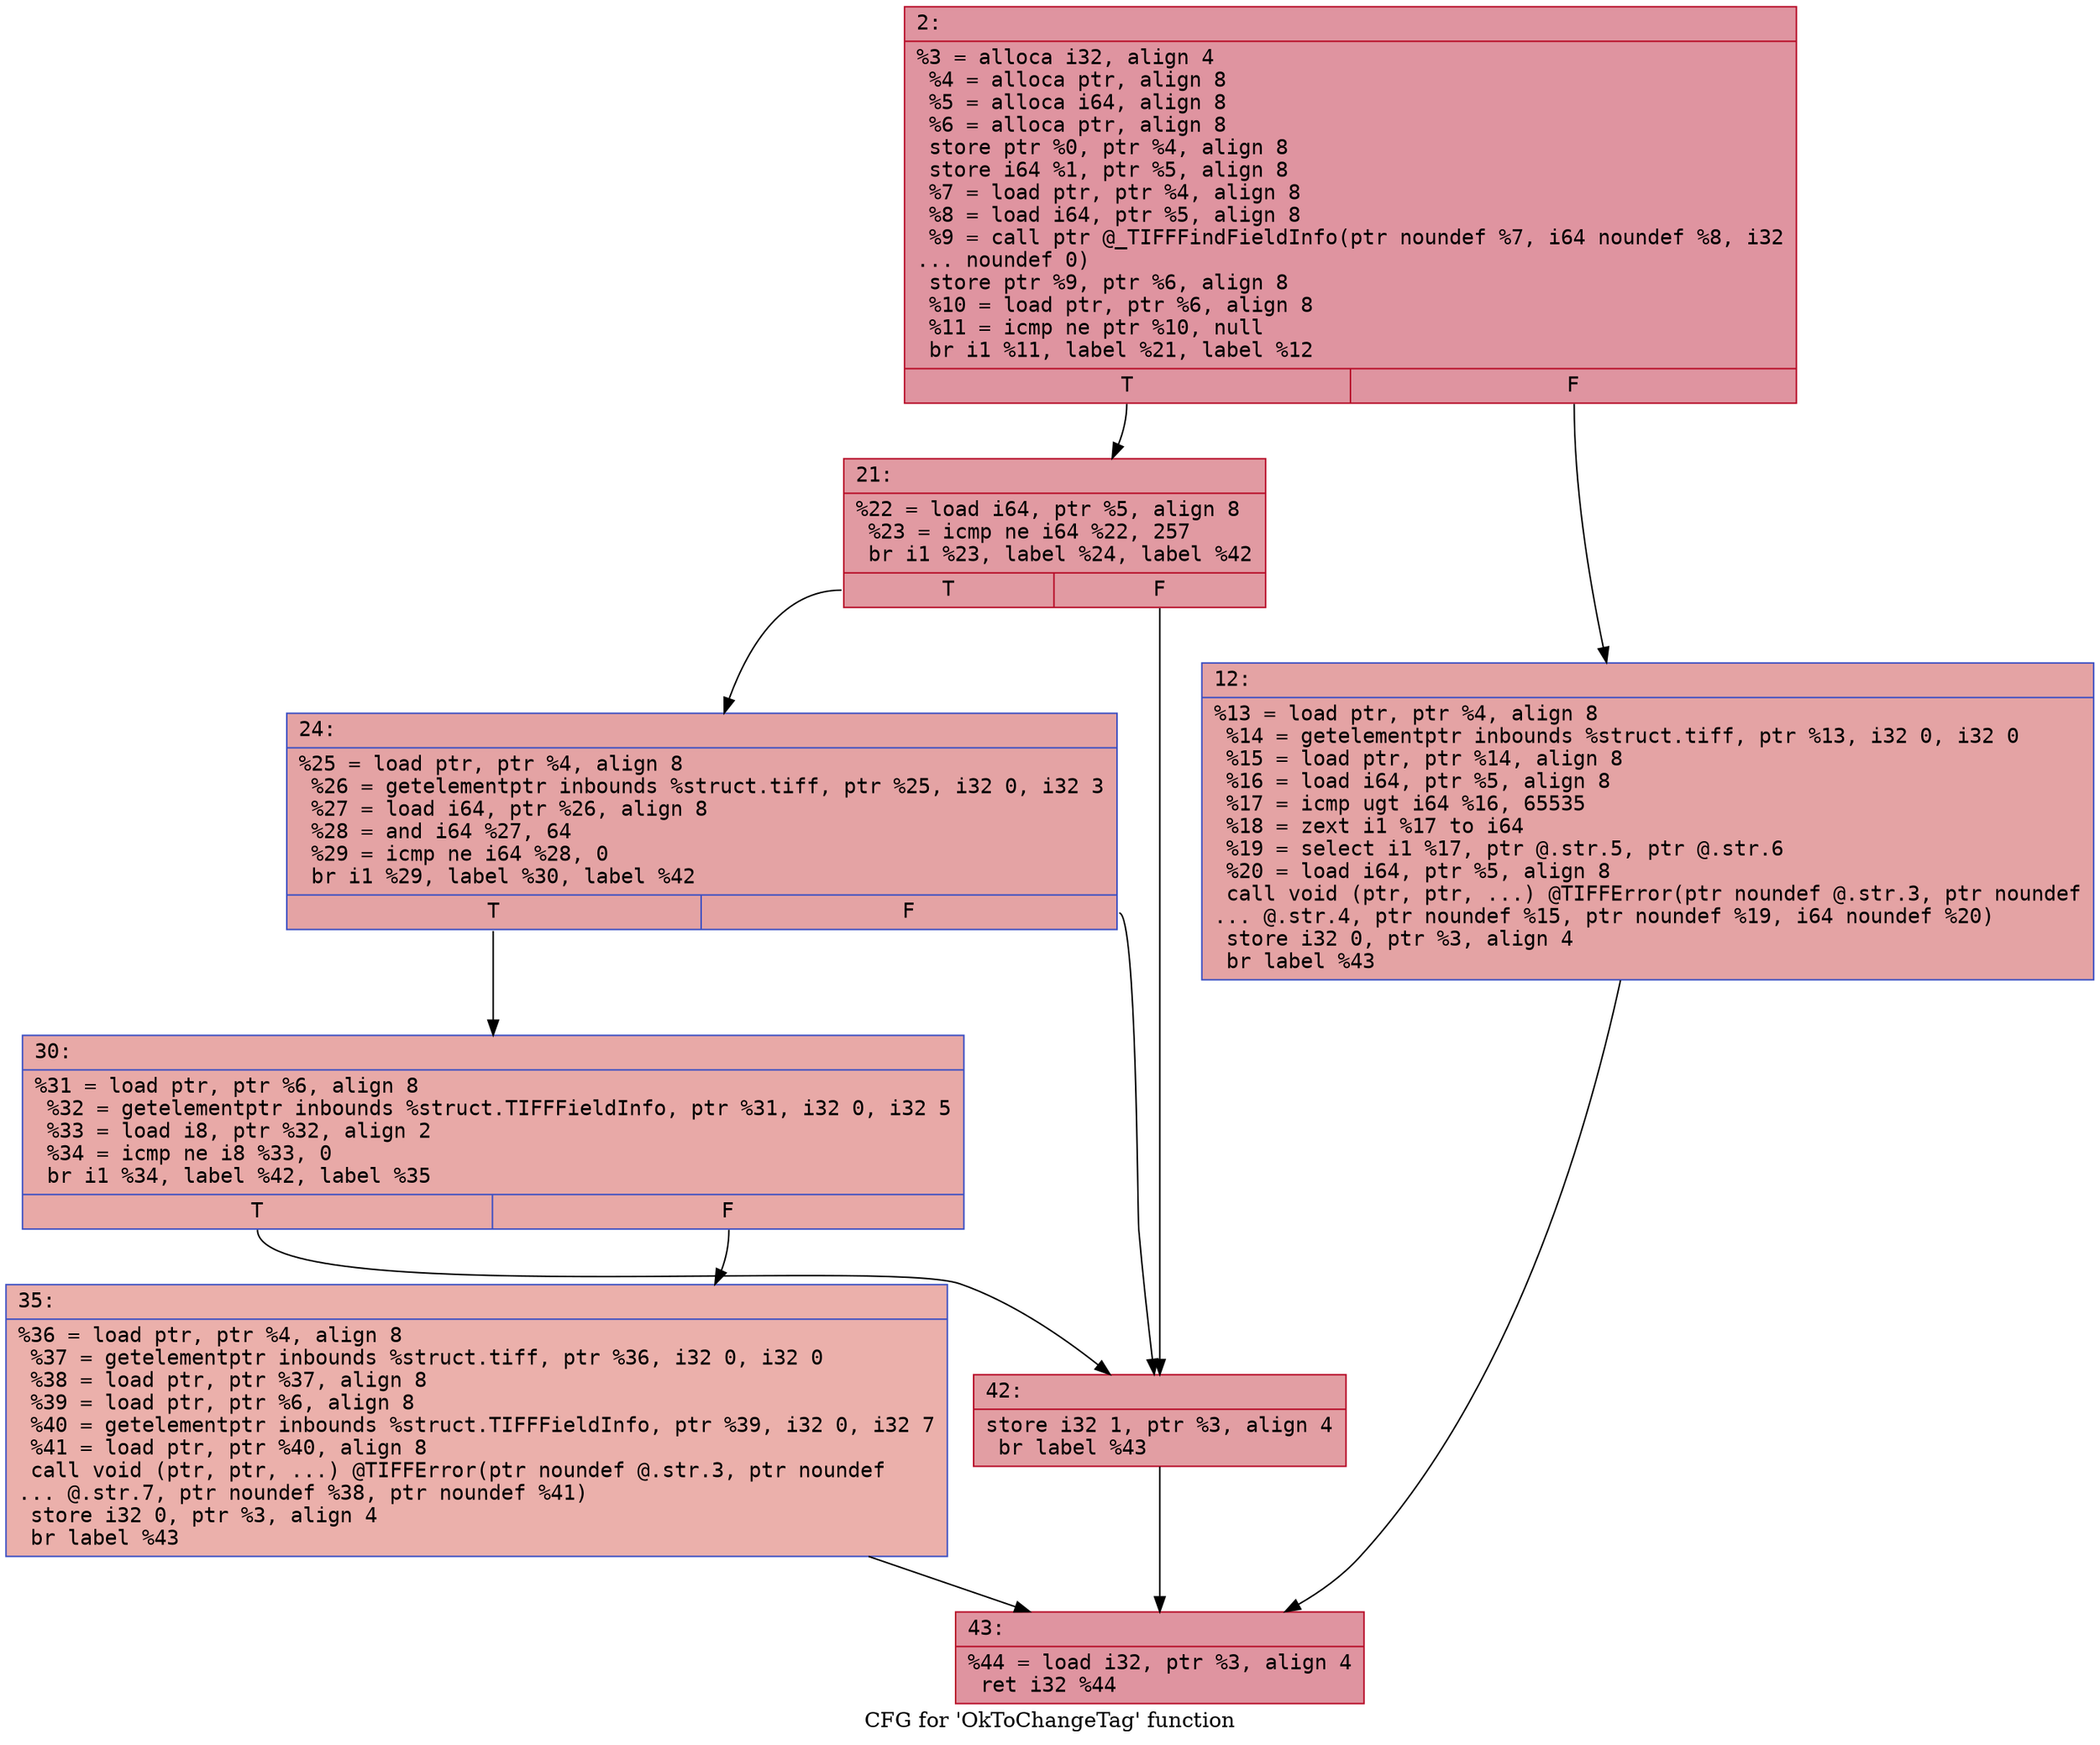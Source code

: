 digraph "CFG for 'OkToChangeTag' function" {
	label="CFG for 'OkToChangeTag' function";

	Node0x6000015d2620 [shape=record,color="#b70d28ff", style=filled, fillcolor="#b70d2870" fontname="Courier",label="{2:\l|  %3 = alloca i32, align 4\l  %4 = alloca ptr, align 8\l  %5 = alloca i64, align 8\l  %6 = alloca ptr, align 8\l  store ptr %0, ptr %4, align 8\l  store i64 %1, ptr %5, align 8\l  %7 = load ptr, ptr %4, align 8\l  %8 = load i64, ptr %5, align 8\l  %9 = call ptr @_TIFFFindFieldInfo(ptr noundef %7, i64 noundef %8, i32\l... noundef 0)\l  store ptr %9, ptr %6, align 8\l  %10 = load ptr, ptr %6, align 8\l  %11 = icmp ne ptr %10, null\l  br i1 %11, label %21, label %12\l|{<s0>T|<s1>F}}"];
	Node0x6000015d2620:s0 -> Node0x6000015d26c0[tooltip="2 -> 21\nProbability 62.50%" ];
	Node0x6000015d2620:s1 -> Node0x6000015d2670[tooltip="2 -> 12\nProbability 37.50%" ];
	Node0x6000015d2670 [shape=record,color="#3d50c3ff", style=filled, fillcolor="#c32e3170" fontname="Courier",label="{12:\l|  %13 = load ptr, ptr %4, align 8\l  %14 = getelementptr inbounds %struct.tiff, ptr %13, i32 0, i32 0\l  %15 = load ptr, ptr %14, align 8\l  %16 = load i64, ptr %5, align 8\l  %17 = icmp ugt i64 %16, 65535\l  %18 = zext i1 %17 to i64\l  %19 = select i1 %17, ptr @.str.5, ptr @.str.6\l  %20 = load i64, ptr %5, align 8\l  call void (ptr, ptr, ...) @TIFFError(ptr noundef @.str.3, ptr noundef\l... @.str.4, ptr noundef %15, ptr noundef %19, i64 noundef %20)\l  store i32 0, ptr %3, align 4\l  br label %43\l}"];
	Node0x6000015d2670 -> Node0x6000015d2850[tooltip="12 -> 43\nProbability 100.00%" ];
	Node0x6000015d26c0 [shape=record,color="#b70d28ff", style=filled, fillcolor="#bb1b2c70" fontname="Courier",label="{21:\l|  %22 = load i64, ptr %5, align 8\l  %23 = icmp ne i64 %22, 257\l  br i1 %23, label %24, label %42\l|{<s0>T|<s1>F}}"];
	Node0x6000015d26c0:s0 -> Node0x6000015d2710[tooltip="21 -> 24\nProbability 50.00%" ];
	Node0x6000015d26c0:s1 -> Node0x6000015d2800[tooltip="21 -> 42\nProbability 50.00%" ];
	Node0x6000015d2710 [shape=record,color="#3d50c3ff", style=filled, fillcolor="#c32e3170" fontname="Courier",label="{24:\l|  %25 = load ptr, ptr %4, align 8\l  %26 = getelementptr inbounds %struct.tiff, ptr %25, i32 0, i32 3\l  %27 = load i64, ptr %26, align 8\l  %28 = and i64 %27, 64\l  %29 = icmp ne i64 %28, 0\l  br i1 %29, label %30, label %42\l|{<s0>T|<s1>F}}"];
	Node0x6000015d2710:s0 -> Node0x6000015d2760[tooltip="24 -> 30\nProbability 50.00%" ];
	Node0x6000015d2710:s1 -> Node0x6000015d2800[tooltip="24 -> 42\nProbability 50.00%" ];
	Node0x6000015d2760 [shape=record,color="#3d50c3ff", style=filled, fillcolor="#ca3b3770" fontname="Courier",label="{30:\l|  %31 = load ptr, ptr %6, align 8\l  %32 = getelementptr inbounds %struct.TIFFFieldInfo, ptr %31, i32 0, i32 5\l  %33 = load i8, ptr %32, align 2\l  %34 = icmp ne i8 %33, 0\l  br i1 %34, label %42, label %35\l|{<s0>T|<s1>F}}"];
	Node0x6000015d2760:s0 -> Node0x6000015d2800[tooltip="30 -> 42\nProbability 62.50%" ];
	Node0x6000015d2760:s1 -> Node0x6000015d27b0[tooltip="30 -> 35\nProbability 37.50%" ];
	Node0x6000015d27b0 [shape=record,color="#3d50c3ff", style=filled, fillcolor="#d24b4070" fontname="Courier",label="{35:\l|  %36 = load ptr, ptr %4, align 8\l  %37 = getelementptr inbounds %struct.tiff, ptr %36, i32 0, i32 0\l  %38 = load ptr, ptr %37, align 8\l  %39 = load ptr, ptr %6, align 8\l  %40 = getelementptr inbounds %struct.TIFFFieldInfo, ptr %39, i32 0, i32 7\l  %41 = load ptr, ptr %40, align 8\l  call void (ptr, ptr, ...) @TIFFError(ptr noundef @.str.3, ptr noundef\l... @.str.7, ptr noundef %38, ptr noundef %41)\l  store i32 0, ptr %3, align 4\l  br label %43\l}"];
	Node0x6000015d27b0 -> Node0x6000015d2850[tooltip="35 -> 43\nProbability 100.00%" ];
	Node0x6000015d2800 [shape=record,color="#b70d28ff", style=filled, fillcolor="#be242e70" fontname="Courier",label="{42:\l|  store i32 1, ptr %3, align 4\l  br label %43\l}"];
	Node0x6000015d2800 -> Node0x6000015d2850[tooltip="42 -> 43\nProbability 100.00%" ];
	Node0x6000015d2850 [shape=record,color="#b70d28ff", style=filled, fillcolor="#b70d2870" fontname="Courier",label="{43:\l|  %44 = load i32, ptr %3, align 4\l  ret i32 %44\l}"];
}

